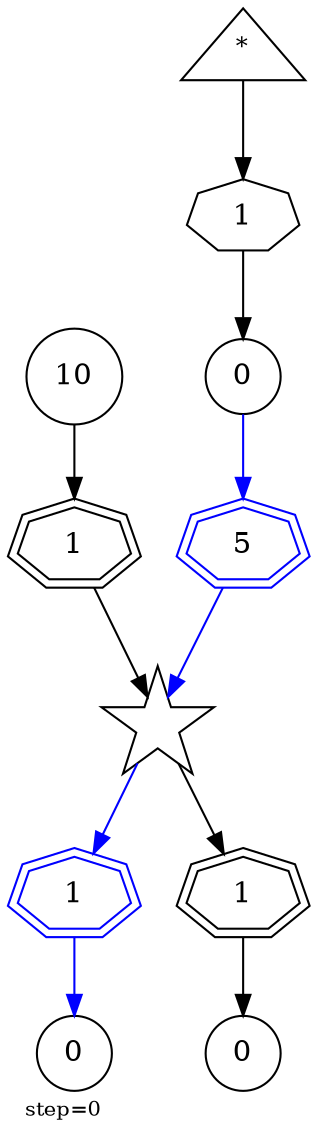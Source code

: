 digraph {
  graph  [labelloc=bottom,labeljust=left,fontsize="10",label="step=0"];
  "52" [shape=circle,peripheries="1",label=<0>,labelfontcolor=black,color=black];
  "53" [shape=star,peripheries="1",label="",labelfontcolor=black,color=black];
  "55" [shape=circle,peripheries="1",label=<0>,labelfontcolor=black,color=black];
  "57" [shape=circle,peripheries="1",label=<0>,labelfontcolor=black,color=black];
  "58" [shape=circle,peripheries="1",label=<10>,labelfontcolor=Black,color=black];
  "61" [shape=triangle,peripheries="1",label=<<SUP>*</SUP>>,labelfontcolor=black,color=black];
  "54" [label=<5>,peripheries="2",color=Blue,shape=septagon];
  "52" -> "54" [color=Blue];
  "54" -> "53" [color=Blue];
  "56" [label=<1>,peripheries="2",color=Blue,shape=septagon];
  "53" -> "56" [color=Blue];
  "56" -> "55" [color=Blue];
  "59" [label=<1>,peripheries="2",color=Black,shape=septagon];
  "53" -> "59" [color=Black];
  "59" -> "57" [color=Black];
  "60" [label=<1>,peripheries="2",color=Black,shape=septagon];
  "58" -> "60" [color=Black];
  "60" -> "53" [color=Black];
  "62" [label=<1>,peripheries="1",color=black,shape=septagon];
  "61" -> "62" [color=black];
  "62" -> "52" [color=black];
}